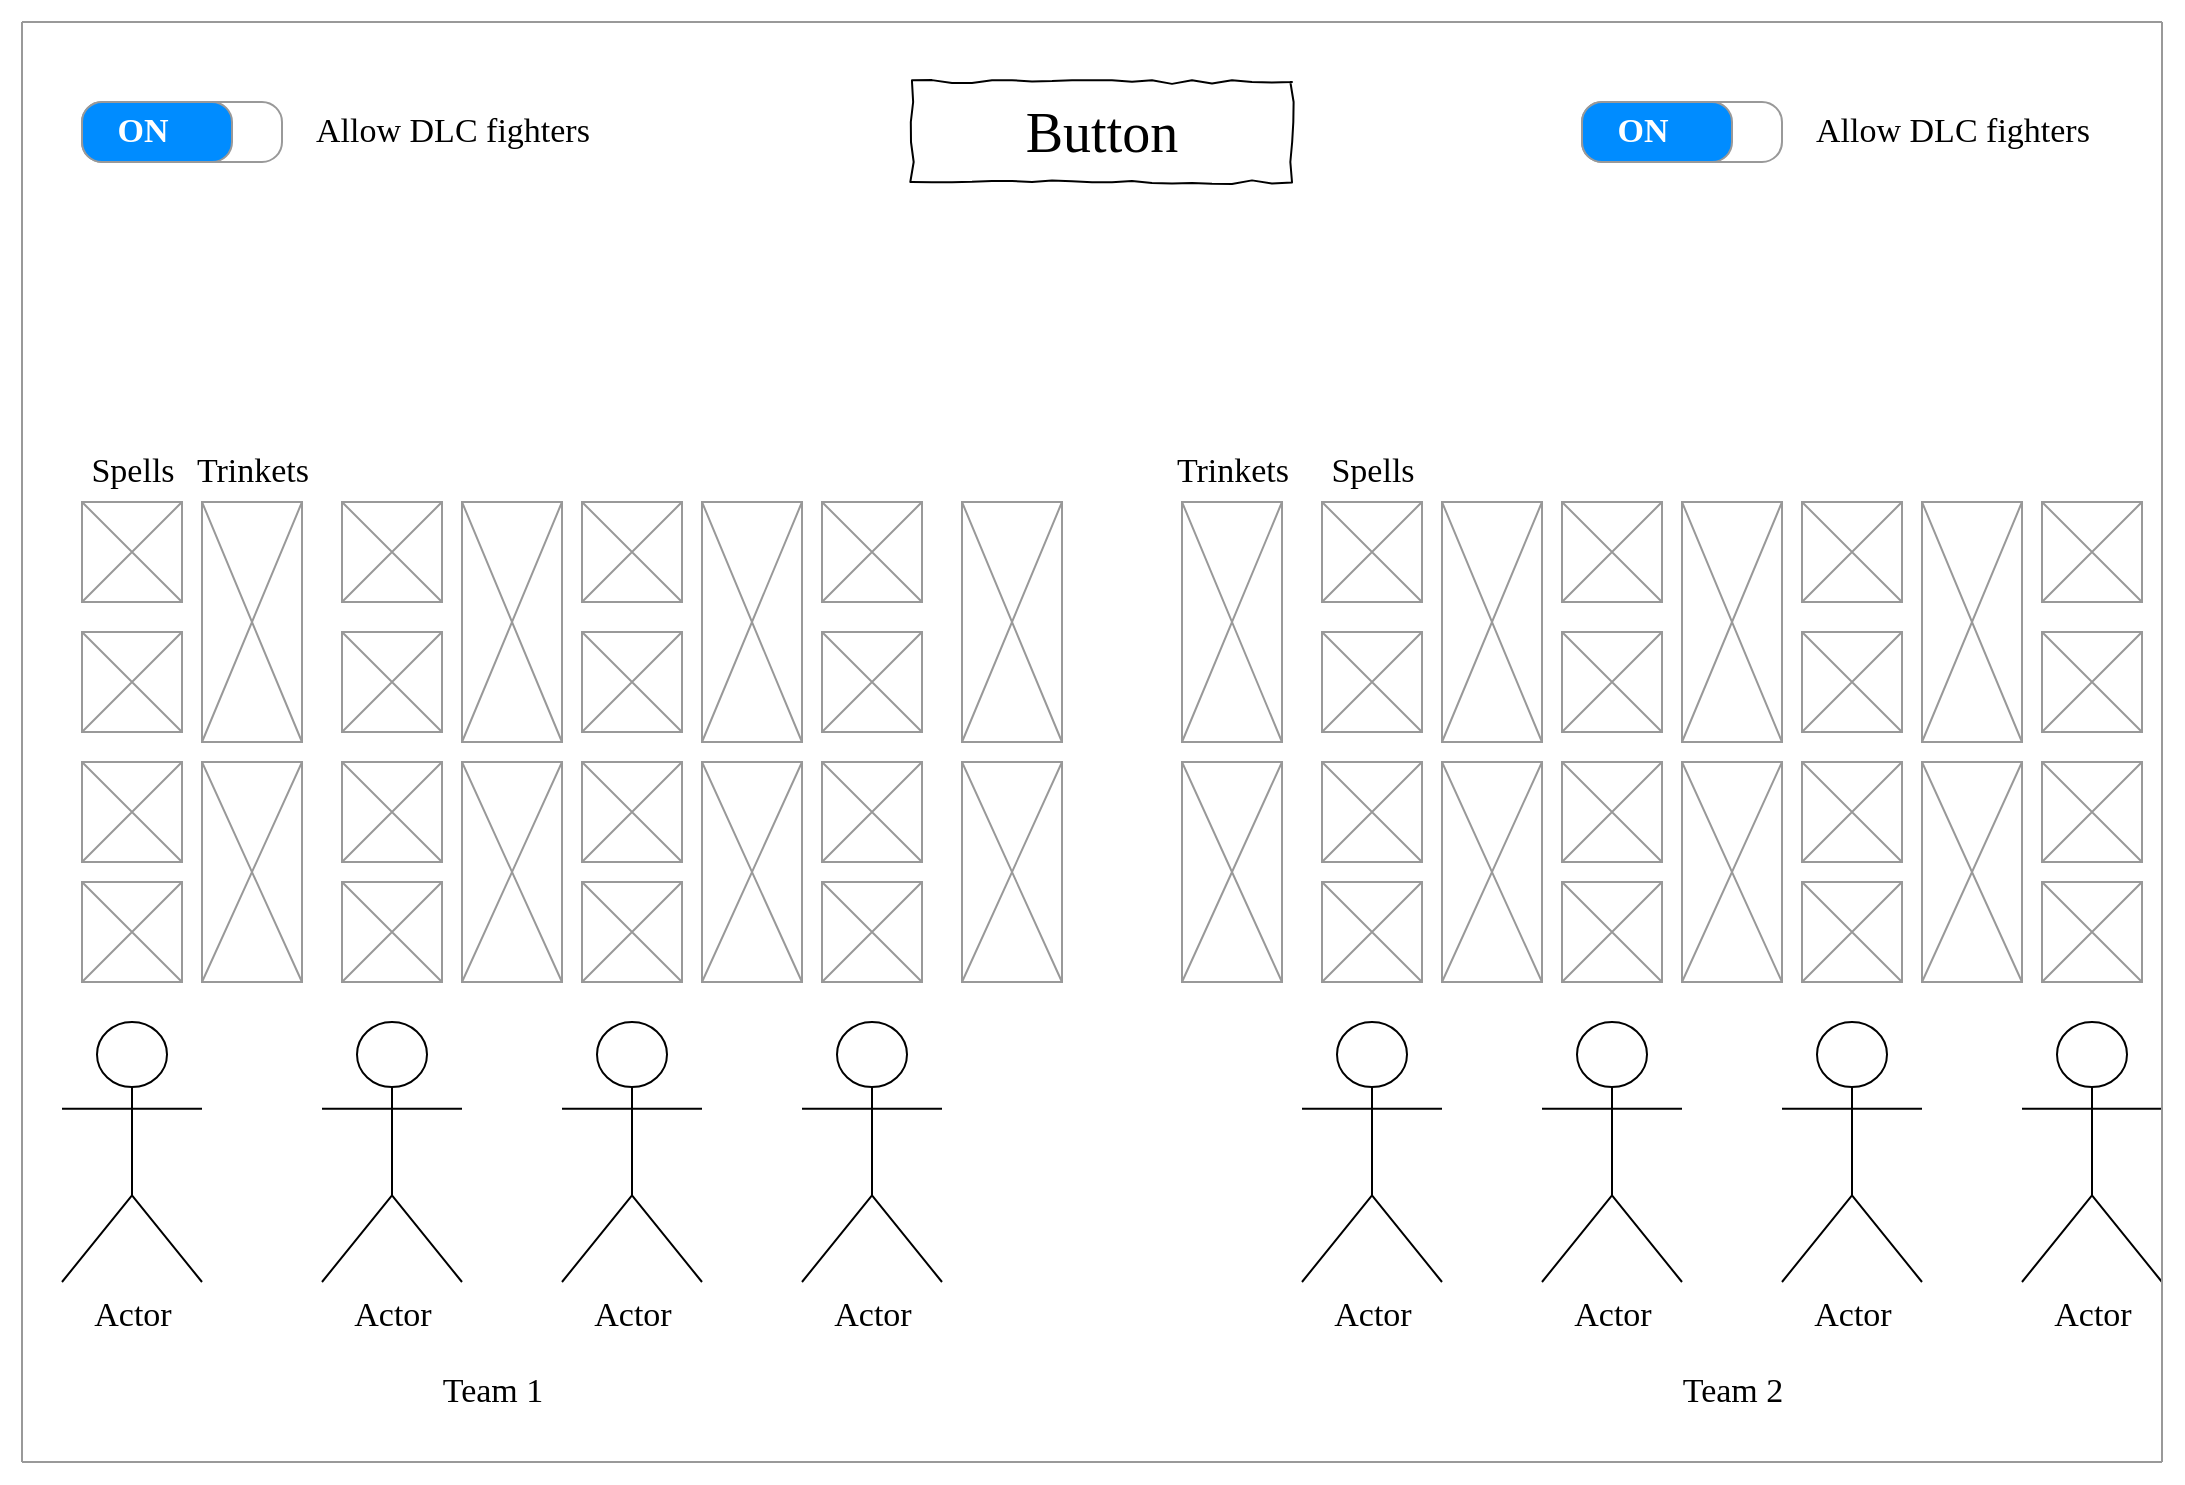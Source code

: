 <mxfile version="20.3.0" type="device"><diagram name="Page-1" id="03018318-947c-dd8e-b7a3-06fadd420f32"><mxGraphModel dx="1422" dy="875" grid="1" gridSize="10" guides="1" tooltips="1" connect="1" arrows="1" fold="1" page="1" pageScale="1" pageWidth="1100" pageHeight="850" background="none" math="0" shadow="0"><root><mxCell id="0"/><mxCell id="1" parent="0"/><mxCell id="677b7b8949515195-2" value="Button" style="whiteSpace=wrap;html=1;rounded=0;shadow=0;labelBackgroundColor=none;strokeWidth=1;fontFamily=Verdana;fontSize=28;align=center;comic=1;" parent="1" vertex="1"><mxGeometry x="455" y="150" width="190" height="50" as="geometry"/></mxCell><mxCell id="S004HbWAybI3GaQVw6qw-1" value="&lt;font style=&quot;font-size: 17px;&quot; face=&quot;Times New Roman&quot;&gt;Team 1&lt;/font&gt;" style="text;html=1;align=center;verticalAlign=middle;resizable=0;points=[];autosize=1;strokeColor=none;fillColor=none;" vertex="1" parent="1"><mxGeometry x="210" y="790" width="70" height="30" as="geometry"/></mxCell><mxCell id="S004HbWAybI3GaQVw6qw-2" value="Actor" style="shape=umlActor;verticalLabelPosition=bottom;verticalAlign=top;html=1;outlineConnect=0;fontFamily=Times New Roman;fontSize=17;" vertex="1" parent="1"><mxGeometry x="30" y="620" width="70" height="130" as="geometry"/></mxCell><mxCell id="S004HbWAybI3GaQVw6qw-4" value="Actor" style="shape=umlActor;verticalLabelPosition=bottom;verticalAlign=top;html=1;outlineConnect=0;fontFamily=Times New Roman;fontSize=17;" vertex="1" parent="1"><mxGeometry x="160" y="620" width="70" height="130" as="geometry"/></mxCell><mxCell id="S004HbWAybI3GaQVw6qw-5" value="Actor" style="shape=umlActor;verticalLabelPosition=bottom;verticalAlign=top;html=1;outlineConnect=0;fontFamily=Times New Roman;fontSize=17;" vertex="1" parent="1"><mxGeometry x="280" y="620" width="70" height="130" as="geometry"/></mxCell><mxCell id="S004HbWAybI3GaQVw6qw-6" value="Actor" style="shape=umlActor;verticalLabelPosition=bottom;verticalAlign=top;html=1;outlineConnect=0;fontFamily=Times New Roman;fontSize=17;" vertex="1" parent="1"><mxGeometry x="400" y="620" width="70" height="130" as="geometry"/></mxCell><mxCell id="S004HbWAybI3GaQVw6qw-7" value="&lt;font style=&quot;font-size: 17px;&quot; face=&quot;Times New Roman&quot;&gt;Team 2&lt;/font&gt;" style="text;html=1;align=center;verticalAlign=middle;resizable=0;points=[];autosize=1;strokeColor=none;fillColor=none;" vertex="1" parent="1"><mxGeometry x="830" y="790" width="70" height="30" as="geometry"/></mxCell><mxCell id="S004HbWAybI3GaQVw6qw-8" value="Actor" style="shape=umlActor;verticalLabelPosition=bottom;verticalAlign=top;html=1;outlineConnect=0;fontFamily=Times New Roman;fontSize=17;" vertex="1" parent="1"><mxGeometry x="650" y="620" width="70" height="130" as="geometry"/></mxCell><mxCell id="S004HbWAybI3GaQVw6qw-9" value="Actor" style="shape=umlActor;verticalLabelPosition=bottom;verticalAlign=top;html=1;outlineConnect=0;fontFamily=Times New Roman;fontSize=17;" vertex="1" parent="1"><mxGeometry x="770" y="620" width="70" height="130" as="geometry"/></mxCell><mxCell id="S004HbWAybI3GaQVw6qw-10" value="Actor" style="shape=umlActor;verticalLabelPosition=bottom;verticalAlign=top;html=1;outlineConnect=0;fontFamily=Times New Roman;fontSize=17;" vertex="1" parent="1"><mxGeometry x="890" y="620" width="70" height="130" as="geometry"/></mxCell><mxCell id="S004HbWAybI3GaQVw6qw-11" value="Actor" style="shape=umlActor;verticalLabelPosition=bottom;verticalAlign=top;html=1;outlineConnect=0;fontFamily=Times New Roman;fontSize=17;" vertex="1" parent="1"><mxGeometry x="1010" y="620" width="70" height="130" as="geometry"/></mxCell><mxCell id="S004HbWAybI3GaQVw6qw-12" value="ON" style="strokeWidth=1;shadow=0;dashed=0;align=center;html=1;shape=mxgraph.mockup.buttons.onOffButton;gradientColor=none;strokeColor=#999999;buttonState=on;fillColor2=#008cff;fontColor=#ffffff;fontSize=17;mainText=;spacingRight=40;fontStyle=1;fontFamily=Times New Roman;" vertex="1" parent="1"><mxGeometry x="40" y="160" width="100" height="30" as="geometry"/></mxCell><mxCell id="S004HbWAybI3GaQVw6qw-13" value="Allow DLC fighters" style="text;html=1;align=center;verticalAlign=middle;resizable=0;points=[];autosize=1;strokeColor=none;fillColor=none;fontSize=17;fontFamily=Times New Roman;" vertex="1" parent="1"><mxGeometry x="145" y="160" width="160" height="30" as="geometry"/></mxCell><mxCell id="S004HbWAybI3GaQVw6qw-14" value="ON" style="strokeWidth=1;shadow=0;dashed=0;align=center;html=1;shape=mxgraph.mockup.buttons.onOffButton;gradientColor=none;strokeColor=#999999;buttonState=on;fillColor2=#008cff;fontColor=#ffffff;fontSize=17;mainText=;spacingRight=40;fontStyle=1;fontFamily=Times New Roman;" vertex="1" parent="1"><mxGeometry x="790" y="160" width="100" height="30" as="geometry"/></mxCell><mxCell id="S004HbWAybI3GaQVw6qw-15" value="Allow DLC fighters" style="text;html=1;align=center;verticalAlign=middle;resizable=0;points=[];autosize=1;strokeColor=none;fillColor=none;fontSize=17;fontFamily=Times New Roman;" vertex="1" parent="1"><mxGeometry x="895" y="160" width="160" height="30" as="geometry"/></mxCell><mxCell id="S004HbWAybI3GaQVw6qw-16" value="" style="verticalLabelPosition=bottom;shadow=0;dashed=0;align=center;html=1;verticalAlign=top;strokeWidth=1;shape=mxgraph.mockup.graphics.simpleIcon;strokeColor=#999999;fontFamily=Times New Roman;fontSize=17;" vertex="1" parent="1"><mxGeometry x="40" y="425" width="50" height="50" as="geometry"/></mxCell><mxCell id="S004HbWAybI3GaQVw6qw-17" value="" style="verticalLabelPosition=bottom;shadow=0;dashed=0;align=center;html=1;verticalAlign=top;strokeWidth=1;shape=mxgraph.mockup.graphics.simpleIcon;strokeColor=#999999;fontFamily=Times New Roman;fontSize=17;" vertex="1" parent="1"><mxGeometry x="40" y="550" width="50" height="50" as="geometry"/></mxCell><mxCell id="S004HbWAybI3GaQVw6qw-18" value="" style="verticalLabelPosition=bottom;shadow=0;dashed=0;align=center;html=1;verticalAlign=top;strokeWidth=1;shape=mxgraph.mockup.graphics.simpleIcon;strokeColor=#999999;fontFamily=Times New Roman;fontSize=17;" vertex="1" parent="1"><mxGeometry x="40" y="490" width="50" height="50" as="geometry"/></mxCell><mxCell id="S004HbWAybI3GaQVw6qw-19" value="" style="verticalLabelPosition=bottom;shadow=0;dashed=0;align=center;html=1;verticalAlign=top;strokeWidth=1;shape=mxgraph.mockup.graphics.simpleIcon;strokeColor=#999999;fontFamily=Times New Roman;fontSize=17;" vertex="1" parent="1"><mxGeometry x="40" y="360" width="50" height="50" as="geometry"/></mxCell><mxCell id="S004HbWAybI3GaQVw6qw-20" value="" style="verticalLabelPosition=bottom;shadow=0;dashed=0;align=center;html=1;verticalAlign=top;strokeWidth=1;shape=mxgraph.mockup.graphics.simpleIcon;strokeColor=#999999;fontFamily=Times New Roman;fontSize=17;" vertex="1" parent="1"><mxGeometry x="170" y="425" width="50" height="50" as="geometry"/></mxCell><mxCell id="S004HbWAybI3GaQVw6qw-21" value="" style="verticalLabelPosition=bottom;shadow=0;dashed=0;align=center;html=1;verticalAlign=top;strokeWidth=1;shape=mxgraph.mockup.graphics.simpleIcon;strokeColor=#999999;fontFamily=Times New Roman;fontSize=17;" vertex="1" parent="1"><mxGeometry x="170" y="550" width="50" height="50" as="geometry"/></mxCell><mxCell id="S004HbWAybI3GaQVw6qw-22" value="" style="verticalLabelPosition=bottom;shadow=0;dashed=0;align=center;html=1;verticalAlign=top;strokeWidth=1;shape=mxgraph.mockup.graphics.simpleIcon;strokeColor=#999999;fontFamily=Times New Roman;fontSize=17;" vertex="1" parent="1"><mxGeometry x="170" y="490" width="50" height="50" as="geometry"/></mxCell><mxCell id="S004HbWAybI3GaQVw6qw-23" value="" style="verticalLabelPosition=bottom;shadow=0;dashed=0;align=center;html=1;verticalAlign=top;strokeWidth=1;shape=mxgraph.mockup.graphics.simpleIcon;strokeColor=#999999;fontFamily=Times New Roman;fontSize=17;" vertex="1" parent="1"><mxGeometry x="170" y="360" width="50" height="50" as="geometry"/></mxCell><mxCell id="S004HbWAybI3GaQVw6qw-24" value="" style="verticalLabelPosition=bottom;shadow=0;dashed=0;align=center;html=1;verticalAlign=top;strokeWidth=1;shape=mxgraph.mockup.graphics.simpleIcon;strokeColor=#999999;fontFamily=Times New Roman;fontSize=17;" vertex="1" parent="1"><mxGeometry x="290" y="425" width="50" height="50" as="geometry"/></mxCell><mxCell id="S004HbWAybI3GaQVw6qw-25" value="" style="verticalLabelPosition=bottom;shadow=0;dashed=0;align=center;html=1;verticalAlign=top;strokeWidth=1;shape=mxgraph.mockup.graphics.simpleIcon;strokeColor=#999999;fontFamily=Times New Roman;fontSize=17;" vertex="1" parent="1"><mxGeometry x="290" y="550" width="50" height="50" as="geometry"/></mxCell><mxCell id="S004HbWAybI3GaQVw6qw-26" value="" style="verticalLabelPosition=bottom;shadow=0;dashed=0;align=center;html=1;verticalAlign=top;strokeWidth=1;shape=mxgraph.mockup.graphics.simpleIcon;strokeColor=#999999;fontFamily=Times New Roman;fontSize=17;" vertex="1" parent="1"><mxGeometry x="290" y="490" width="50" height="50" as="geometry"/></mxCell><mxCell id="S004HbWAybI3GaQVw6qw-27" value="" style="verticalLabelPosition=bottom;shadow=0;dashed=0;align=center;html=1;verticalAlign=top;strokeWidth=1;shape=mxgraph.mockup.graphics.simpleIcon;strokeColor=#999999;fontFamily=Times New Roman;fontSize=17;" vertex="1" parent="1"><mxGeometry x="290" y="360" width="50" height="50" as="geometry"/></mxCell><mxCell id="S004HbWAybI3GaQVw6qw-28" value="" style="verticalLabelPosition=bottom;shadow=0;dashed=0;align=center;html=1;verticalAlign=top;strokeWidth=1;shape=mxgraph.mockup.graphics.simpleIcon;strokeColor=#999999;fontFamily=Times New Roman;fontSize=17;" vertex="1" parent="1"><mxGeometry x="410" y="425" width="50" height="50" as="geometry"/></mxCell><mxCell id="S004HbWAybI3GaQVw6qw-29" value="" style="verticalLabelPosition=bottom;shadow=0;dashed=0;align=center;html=1;verticalAlign=top;strokeWidth=1;shape=mxgraph.mockup.graphics.simpleIcon;strokeColor=#999999;fontFamily=Times New Roman;fontSize=17;" vertex="1" parent="1"><mxGeometry x="410" y="550" width="50" height="50" as="geometry"/></mxCell><mxCell id="S004HbWAybI3GaQVw6qw-30" value="" style="verticalLabelPosition=bottom;shadow=0;dashed=0;align=center;html=1;verticalAlign=top;strokeWidth=1;shape=mxgraph.mockup.graphics.simpleIcon;strokeColor=#999999;fontFamily=Times New Roman;fontSize=17;" vertex="1" parent="1"><mxGeometry x="410" y="490" width="50" height="50" as="geometry"/></mxCell><mxCell id="S004HbWAybI3GaQVw6qw-31" value="" style="verticalLabelPosition=bottom;shadow=0;dashed=0;align=center;html=1;verticalAlign=top;strokeWidth=1;shape=mxgraph.mockup.graphics.simpleIcon;strokeColor=#999999;fontFamily=Times New Roman;fontSize=17;" vertex="1" parent="1"><mxGeometry x="410" y="360" width="50" height="50" as="geometry"/></mxCell><mxCell id="S004HbWAybI3GaQVw6qw-32" value="" style="verticalLabelPosition=bottom;shadow=0;dashed=0;align=center;html=1;verticalAlign=top;strokeWidth=1;shape=mxgraph.mockup.graphics.simpleIcon;strokeColor=#999999;fontFamily=Times New Roman;fontSize=17;" vertex="1" parent="1"><mxGeometry x="660" y="425" width="50" height="50" as="geometry"/></mxCell><mxCell id="S004HbWAybI3GaQVw6qw-33" value="" style="verticalLabelPosition=bottom;shadow=0;dashed=0;align=center;html=1;verticalAlign=top;strokeWidth=1;shape=mxgraph.mockup.graphics.simpleIcon;strokeColor=#999999;fontFamily=Times New Roman;fontSize=17;" vertex="1" parent="1"><mxGeometry x="660" y="550" width="50" height="50" as="geometry"/></mxCell><mxCell id="S004HbWAybI3GaQVw6qw-34" value="" style="verticalLabelPosition=bottom;shadow=0;dashed=0;align=center;html=1;verticalAlign=top;strokeWidth=1;shape=mxgraph.mockup.graphics.simpleIcon;strokeColor=#999999;fontFamily=Times New Roman;fontSize=17;" vertex="1" parent="1"><mxGeometry x="660" y="490" width="50" height="50" as="geometry"/></mxCell><mxCell id="S004HbWAybI3GaQVw6qw-35" value="" style="verticalLabelPosition=bottom;shadow=0;dashed=0;align=center;html=1;verticalAlign=top;strokeWidth=1;shape=mxgraph.mockup.graphics.simpleIcon;strokeColor=#999999;fontFamily=Times New Roman;fontSize=17;" vertex="1" parent="1"><mxGeometry x="660" y="360" width="50" height="50" as="geometry"/></mxCell><mxCell id="S004HbWAybI3GaQVw6qw-36" value="" style="verticalLabelPosition=bottom;shadow=0;dashed=0;align=center;html=1;verticalAlign=top;strokeWidth=1;shape=mxgraph.mockup.graphics.simpleIcon;strokeColor=#999999;fontFamily=Times New Roman;fontSize=17;" vertex="1" parent="1"><mxGeometry x="780" y="425" width="50" height="50" as="geometry"/></mxCell><mxCell id="S004HbWAybI3GaQVw6qw-37" value="" style="verticalLabelPosition=bottom;shadow=0;dashed=0;align=center;html=1;verticalAlign=top;strokeWidth=1;shape=mxgraph.mockup.graphics.simpleIcon;strokeColor=#999999;fontFamily=Times New Roman;fontSize=17;" vertex="1" parent="1"><mxGeometry x="780" y="550" width="50" height="50" as="geometry"/></mxCell><mxCell id="S004HbWAybI3GaQVw6qw-38" value="" style="verticalLabelPosition=bottom;shadow=0;dashed=0;align=center;html=1;verticalAlign=top;strokeWidth=1;shape=mxgraph.mockup.graphics.simpleIcon;strokeColor=#999999;fontFamily=Times New Roman;fontSize=17;" vertex="1" parent="1"><mxGeometry x="780" y="490" width="50" height="50" as="geometry"/></mxCell><mxCell id="S004HbWAybI3GaQVw6qw-39" value="" style="verticalLabelPosition=bottom;shadow=0;dashed=0;align=center;html=1;verticalAlign=top;strokeWidth=1;shape=mxgraph.mockup.graphics.simpleIcon;strokeColor=#999999;fontFamily=Times New Roman;fontSize=17;" vertex="1" parent="1"><mxGeometry x="780" y="360" width="50" height="50" as="geometry"/></mxCell><mxCell id="S004HbWAybI3GaQVw6qw-40" value="" style="verticalLabelPosition=bottom;shadow=0;dashed=0;align=center;html=1;verticalAlign=top;strokeWidth=1;shape=mxgraph.mockup.graphics.simpleIcon;strokeColor=#999999;fontFamily=Times New Roman;fontSize=17;" vertex="1" parent="1"><mxGeometry x="900" y="425" width="50" height="50" as="geometry"/></mxCell><mxCell id="S004HbWAybI3GaQVw6qw-41" value="" style="verticalLabelPosition=bottom;shadow=0;dashed=0;align=center;html=1;verticalAlign=top;strokeWidth=1;shape=mxgraph.mockup.graphics.simpleIcon;strokeColor=#999999;fontFamily=Times New Roman;fontSize=17;" vertex="1" parent="1"><mxGeometry x="900" y="550" width="50" height="50" as="geometry"/></mxCell><mxCell id="S004HbWAybI3GaQVw6qw-42" value="" style="verticalLabelPosition=bottom;shadow=0;dashed=0;align=center;html=1;verticalAlign=top;strokeWidth=1;shape=mxgraph.mockup.graphics.simpleIcon;strokeColor=#999999;fontFamily=Times New Roman;fontSize=17;" vertex="1" parent="1"><mxGeometry x="900" y="490" width="50" height="50" as="geometry"/></mxCell><mxCell id="S004HbWAybI3GaQVw6qw-43" value="" style="verticalLabelPosition=bottom;shadow=0;dashed=0;align=center;html=1;verticalAlign=top;strokeWidth=1;shape=mxgraph.mockup.graphics.simpleIcon;strokeColor=#999999;fontFamily=Times New Roman;fontSize=17;" vertex="1" parent="1"><mxGeometry x="900" y="360" width="50" height="50" as="geometry"/></mxCell><mxCell id="S004HbWAybI3GaQVw6qw-44" value="" style="verticalLabelPosition=bottom;shadow=0;dashed=0;align=center;html=1;verticalAlign=top;strokeWidth=1;shape=mxgraph.mockup.graphics.simpleIcon;strokeColor=#999999;fontFamily=Times New Roman;fontSize=17;" vertex="1" parent="1"><mxGeometry x="1020" y="425" width="50" height="50" as="geometry"/></mxCell><mxCell id="S004HbWAybI3GaQVw6qw-45" value="" style="verticalLabelPosition=bottom;shadow=0;dashed=0;align=center;html=1;verticalAlign=top;strokeWidth=1;shape=mxgraph.mockup.graphics.simpleIcon;strokeColor=#999999;fontFamily=Times New Roman;fontSize=17;" vertex="1" parent="1"><mxGeometry x="1020" y="550" width="50" height="50" as="geometry"/></mxCell><mxCell id="S004HbWAybI3GaQVw6qw-46" value="" style="verticalLabelPosition=bottom;shadow=0;dashed=0;align=center;html=1;verticalAlign=top;strokeWidth=1;shape=mxgraph.mockup.graphics.simpleIcon;strokeColor=#999999;fontFamily=Times New Roman;fontSize=17;" vertex="1" parent="1"><mxGeometry x="1020" y="490" width="50" height="50" as="geometry"/></mxCell><mxCell id="S004HbWAybI3GaQVw6qw-47" value="" style="verticalLabelPosition=bottom;shadow=0;dashed=0;align=center;html=1;verticalAlign=top;strokeWidth=1;shape=mxgraph.mockup.graphics.simpleIcon;strokeColor=#999999;fontFamily=Times New Roman;fontSize=17;" vertex="1" parent="1"><mxGeometry x="1020" y="360" width="50" height="50" as="geometry"/></mxCell><mxCell id="S004HbWAybI3GaQVw6qw-48" value="&lt;font style=&quot;font-size: 17px;&quot; face=&quot;Times New Roman&quot;&gt;Spells&lt;/font&gt;" style="text;html=1;align=center;verticalAlign=middle;resizable=0;points=[];autosize=1;strokeColor=none;fillColor=none;" vertex="1" parent="1"><mxGeometry x="30" y="330" width="70" height="30" as="geometry"/></mxCell><mxCell id="S004HbWAybI3GaQVw6qw-49" value="&lt;font style=&quot;font-size: 17px;&quot; face=&quot;Times New Roman&quot;&gt;Spells&lt;/font&gt;" style="text;html=1;align=center;verticalAlign=middle;resizable=0;points=[];autosize=1;strokeColor=none;fillColor=none;" vertex="1" parent="1"><mxGeometry x="650" y="330" width="70" height="30" as="geometry"/></mxCell><mxCell id="S004HbWAybI3GaQVw6qw-52" value="" style="verticalLabelPosition=bottom;shadow=0;dashed=0;align=center;html=1;verticalAlign=top;strokeWidth=1;shape=mxgraph.mockup.graphics.simpleIcon;strokeColor=#999999;fontFamily=Times New Roman;fontSize=17;" vertex="1" parent="1"><mxGeometry x="100" y="360" width="50" height="120" as="geometry"/></mxCell><mxCell id="S004HbWAybI3GaQVw6qw-53" value="" style="verticalLabelPosition=bottom;shadow=0;dashed=0;align=center;html=1;verticalAlign=top;strokeWidth=1;shape=mxgraph.mockup.graphics.simpleIcon;strokeColor=#999999;fontFamily=Times New Roman;fontSize=17;" vertex="1" parent="1"><mxGeometry x="100" y="490" width="50" height="110" as="geometry"/></mxCell><mxCell id="S004HbWAybI3GaQVw6qw-54" value="&lt;font style=&quot;font-size: 17px;&quot; face=&quot;Times New Roman&quot;&gt;Trinkets&lt;br&gt;&lt;/font&gt;" style="text;html=1;align=center;verticalAlign=middle;resizable=0;points=[];autosize=1;strokeColor=none;fillColor=none;" vertex="1" parent="1"><mxGeometry x="85" y="330" width="80" height="30" as="geometry"/></mxCell><mxCell id="S004HbWAybI3GaQVw6qw-55" value="" style="verticalLabelPosition=bottom;shadow=0;dashed=0;align=center;html=1;verticalAlign=top;strokeWidth=1;shape=mxgraph.mockup.graphics.simpleIcon;strokeColor=#999999;fontFamily=Times New Roman;fontSize=17;" vertex="1" parent="1"><mxGeometry x="230" y="360" width="50" height="120" as="geometry"/></mxCell><mxCell id="S004HbWAybI3GaQVw6qw-56" value="" style="verticalLabelPosition=bottom;shadow=0;dashed=0;align=center;html=1;verticalAlign=top;strokeWidth=1;shape=mxgraph.mockup.graphics.simpleIcon;strokeColor=#999999;fontFamily=Times New Roman;fontSize=17;" vertex="1" parent="1"><mxGeometry x="230" y="490" width="50" height="110" as="geometry"/></mxCell><mxCell id="S004HbWAybI3GaQVw6qw-57" value="" style="verticalLabelPosition=bottom;shadow=0;dashed=0;align=center;html=1;verticalAlign=top;strokeWidth=1;shape=mxgraph.mockup.graphics.simpleIcon;strokeColor=#999999;fontFamily=Times New Roman;fontSize=17;" vertex="1" parent="1"><mxGeometry x="350" y="360" width="50" height="120" as="geometry"/></mxCell><mxCell id="S004HbWAybI3GaQVw6qw-58" value="" style="verticalLabelPosition=bottom;shadow=0;dashed=0;align=center;html=1;verticalAlign=top;strokeWidth=1;shape=mxgraph.mockup.graphics.simpleIcon;strokeColor=#999999;fontFamily=Times New Roman;fontSize=17;" vertex="1" parent="1"><mxGeometry x="350" y="490" width="50" height="110" as="geometry"/></mxCell><mxCell id="S004HbWAybI3GaQVw6qw-59" value="" style="verticalLabelPosition=bottom;shadow=0;dashed=0;align=center;html=1;verticalAlign=top;strokeWidth=1;shape=mxgraph.mockup.graphics.simpleIcon;strokeColor=#999999;fontFamily=Times New Roman;fontSize=17;" vertex="1" parent="1"><mxGeometry x="480" y="360" width="50" height="120" as="geometry"/></mxCell><mxCell id="S004HbWAybI3GaQVw6qw-60" value="" style="verticalLabelPosition=bottom;shadow=0;dashed=0;align=center;html=1;verticalAlign=top;strokeWidth=1;shape=mxgraph.mockup.graphics.simpleIcon;strokeColor=#999999;fontFamily=Times New Roman;fontSize=17;" vertex="1" parent="1"><mxGeometry x="480" y="490" width="50" height="110" as="geometry"/></mxCell><mxCell id="S004HbWAybI3GaQVw6qw-62" value="" style="verticalLabelPosition=bottom;shadow=0;dashed=0;align=center;html=1;verticalAlign=top;strokeWidth=1;shape=mxgraph.mockup.graphics.simpleIcon;strokeColor=#999999;fontFamily=Times New Roman;fontSize=17;" vertex="1" parent="1"><mxGeometry x="590" y="360" width="50" height="120" as="geometry"/></mxCell><mxCell id="S004HbWAybI3GaQVw6qw-63" value="" style="verticalLabelPosition=bottom;shadow=0;dashed=0;align=center;html=1;verticalAlign=top;strokeWidth=1;shape=mxgraph.mockup.graphics.simpleIcon;strokeColor=#999999;fontFamily=Times New Roman;fontSize=17;" vertex="1" parent="1"><mxGeometry x="590" y="490" width="50" height="110" as="geometry"/></mxCell><mxCell id="S004HbWAybI3GaQVw6qw-64" value="" style="verticalLabelPosition=bottom;shadow=0;dashed=0;align=center;html=1;verticalAlign=top;strokeWidth=1;shape=mxgraph.mockup.graphics.simpleIcon;strokeColor=#999999;fontFamily=Times New Roman;fontSize=17;" vertex="1" parent="1"><mxGeometry x="720" y="360" width="50" height="120" as="geometry"/></mxCell><mxCell id="S004HbWAybI3GaQVw6qw-65" value="" style="verticalLabelPosition=bottom;shadow=0;dashed=0;align=center;html=1;verticalAlign=top;strokeWidth=1;shape=mxgraph.mockup.graphics.simpleIcon;strokeColor=#999999;fontFamily=Times New Roman;fontSize=17;" vertex="1" parent="1"><mxGeometry x="720" y="490" width="50" height="110" as="geometry"/></mxCell><mxCell id="S004HbWAybI3GaQVw6qw-66" value="" style="verticalLabelPosition=bottom;shadow=0;dashed=0;align=center;html=1;verticalAlign=top;strokeWidth=1;shape=mxgraph.mockup.graphics.simpleIcon;strokeColor=#999999;fontFamily=Times New Roman;fontSize=17;" vertex="1" parent="1"><mxGeometry x="840" y="360" width="50" height="120" as="geometry"/></mxCell><mxCell id="S004HbWAybI3GaQVw6qw-67" value="" style="verticalLabelPosition=bottom;shadow=0;dashed=0;align=center;html=1;verticalAlign=top;strokeWidth=1;shape=mxgraph.mockup.graphics.simpleIcon;strokeColor=#999999;fontFamily=Times New Roman;fontSize=17;" vertex="1" parent="1"><mxGeometry x="840" y="490" width="50" height="110" as="geometry"/></mxCell><mxCell id="S004HbWAybI3GaQVw6qw-70" value="" style="verticalLabelPosition=bottom;shadow=0;dashed=0;align=center;html=1;verticalAlign=top;strokeWidth=1;shape=mxgraph.mockup.graphics.simpleIcon;strokeColor=#999999;fontFamily=Times New Roman;fontSize=17;" vertex="1" parent="1"><mxGeometry x="960" y="360" width="50" height="120" as="geometry"/></mxCell><mxCell id="S004HbWAybI3GaQVw6qw-71" value="" style="verticalLabelPosition=bottom;shadow=0;dashed=0;align=center;html=1;verticalAlign=top;strokeWidth=1;shape=mxgraph.mockup.graphics.simpleIcon;strokeColor=#999999;fontFamily=Times New Roman;fontSize=17;" vertex="1" parent="1"><mxGeometry x="960" y="490" width="50" height="110" as="geometry"/></mxCell><mxCell id="S004HbWAybI3GaQVw6qw-72" value="&lt;font style=&quot;font-size: 17px;&quot; face=&quot;Times New Roman&quot;&gt;Trinkets&lt;br&gt;&lt;/font&gt;" style="text;html=1;align=center;verticalAlign=middle;resizable=0;points=[];autosize=1;strokeColor=none;fillColor=none;" vertex="1" parent="1"><mxGeometry x="575" y="330" width="80" height="30" as="geometry"/></mxCell><mxCell id="S004HbWAybI3GaQVw6qw-73" value="" style="verticalLabelPosition=bottom;shadow=0;dashed=0;align=center;html=1;verticalAlign=top;strokeWidth=1;shape=mxgraph.mockup.markup.line;strokeColor=#999999;fontFamily=Times New Roman;fontSize=17;" vertex="1" parent="1"><mxGeometry x="10" y="110" width="1070" height="20" as="geometry"/></mxCell><mxCell id="S004HbWAybI3GaQVw6qw-74" value="" style="verticalLabelPosition=bottom;shadow=0;dashed=0;align=center;html=1;verticalAlign=top;strokeWidth=1;shape=mxgraph.mockup.markup.line;strokeColor=#999999;direction=north;fontFamily=Times New Roman;fontSize=17;" vertex="1" parent="1"><mxGeometry y="120" width="20" height="720" as="geometry"/></mxCell><mxCell id="S004HbWAybI3GaQVw6qw-75" value="" style="verticalLabelPosition=bottom;shadow=0;dashed=0;align=center;html=1;verticalAlign=top;strokeWidth=1;shape=mxgraph.mockup.markup.line;strokeColor=#999999;fontFamily=Times New Roman;fontSize=17;" vertex="1" parent="1"><mxGeometry x="10" y="830" width="1070" height="20" as="geometry"/></mxCell><mxCell id="S004HbWAybI3GaQVw6qw-76" value="" style="verticalLabelPosition=bottom;shadow=0;dashed=0;align=center;html=1;verticalAlign=top;strokeWidth=1;shape=mxgraph.mockup.markup.line;strokeColor=#999999;direction=north;fontFamily=Times New Roman;fontSize=17;" vertex="1" parent="1"><mxGeometry x="1070" y="120" width="20" height="720" as="geometry"/></mxCell></root></mxGraphModel></diagram></mxfile>